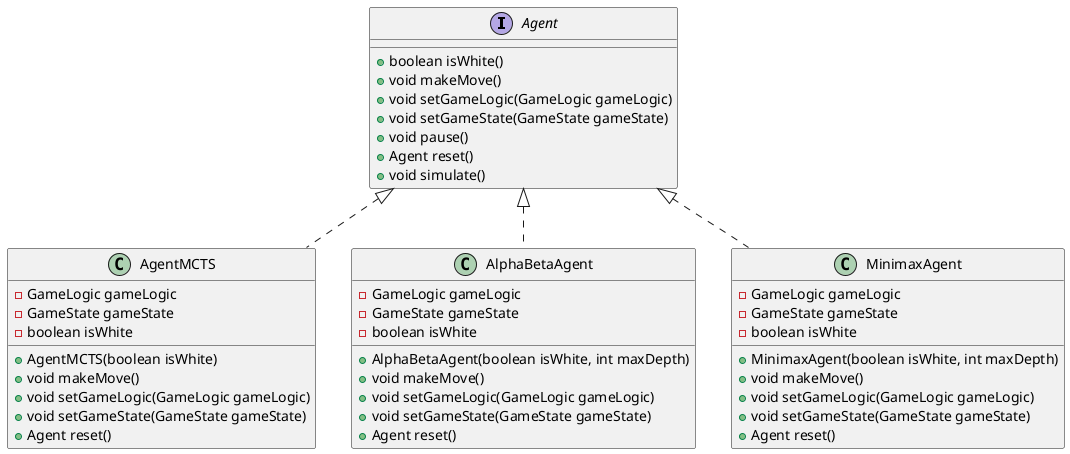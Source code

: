 @startuml
interface Agent {
    + boolean isWhite()
    + void makeMove()
    + void setGameLogic(GameLogic gameLogic)
    + void setGameState(GameState gameState)
    + void pause()
    + Agent reset()
    + void simulate()
}

class AgentMCTS {
    - GameLogic gameLogic
    - GameState gameState
    - boolean isWhite
    + AgentMCTS(boolean isWhite)
    + void makeMove()
    + void setGameLogic(GameLogic gameLogic)
    + void setGameState(GameState gameState)
    + Agent reset()
}

class AlphaBetaAgent {
    - GameLogic gameLogic
    - GameState gameState
    - boolean isWhite
    + AlphaBetaAgent(boolean isWhite, int maxDepth)
    + void makeMove()
    + void setGameLogic(GameLogic gameLogic)
    + void setGameState(GameState gameState)
    + Agent reset()
}

class MinimaxAgent {
    - GameLogic gameLogic
    - GameState gameState
    - boolean isWhite
    + MinimaxAgent(boolean isWhite, int maxDepth)
    + void makeMove()
    + void setGameLogic(GameLogic gameLogic)
    + void setGameState(GameState gameState)
    + Agent reset()
}

Agent <|.. AgentMCTS
Agent <|.. AlphaBetaAgent
Agent <|.. MinimaxAgent
@enduml
